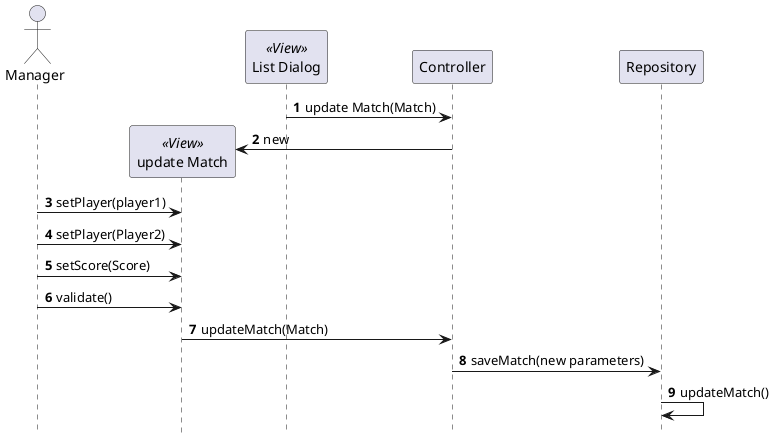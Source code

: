 @startuml 
skinparam shadowing false 
autonumber
hide footbox 


Actor Manager as M
participant "update Match" as U <<View>>
participant "List Dialog" as L <<View>>
participant Controller as C
participant Repository as R 
L->C:update Match(Match)
create U 
C->U:new
M->U:setPlayer(player1)
M->U:setPlayer(Player2)
M->U:setScore(Score)
M->U:validate()
U->C:updateMatch(Match)
C->R:saveMatch(new parameters)
R->R:updateMatch()

@enduml